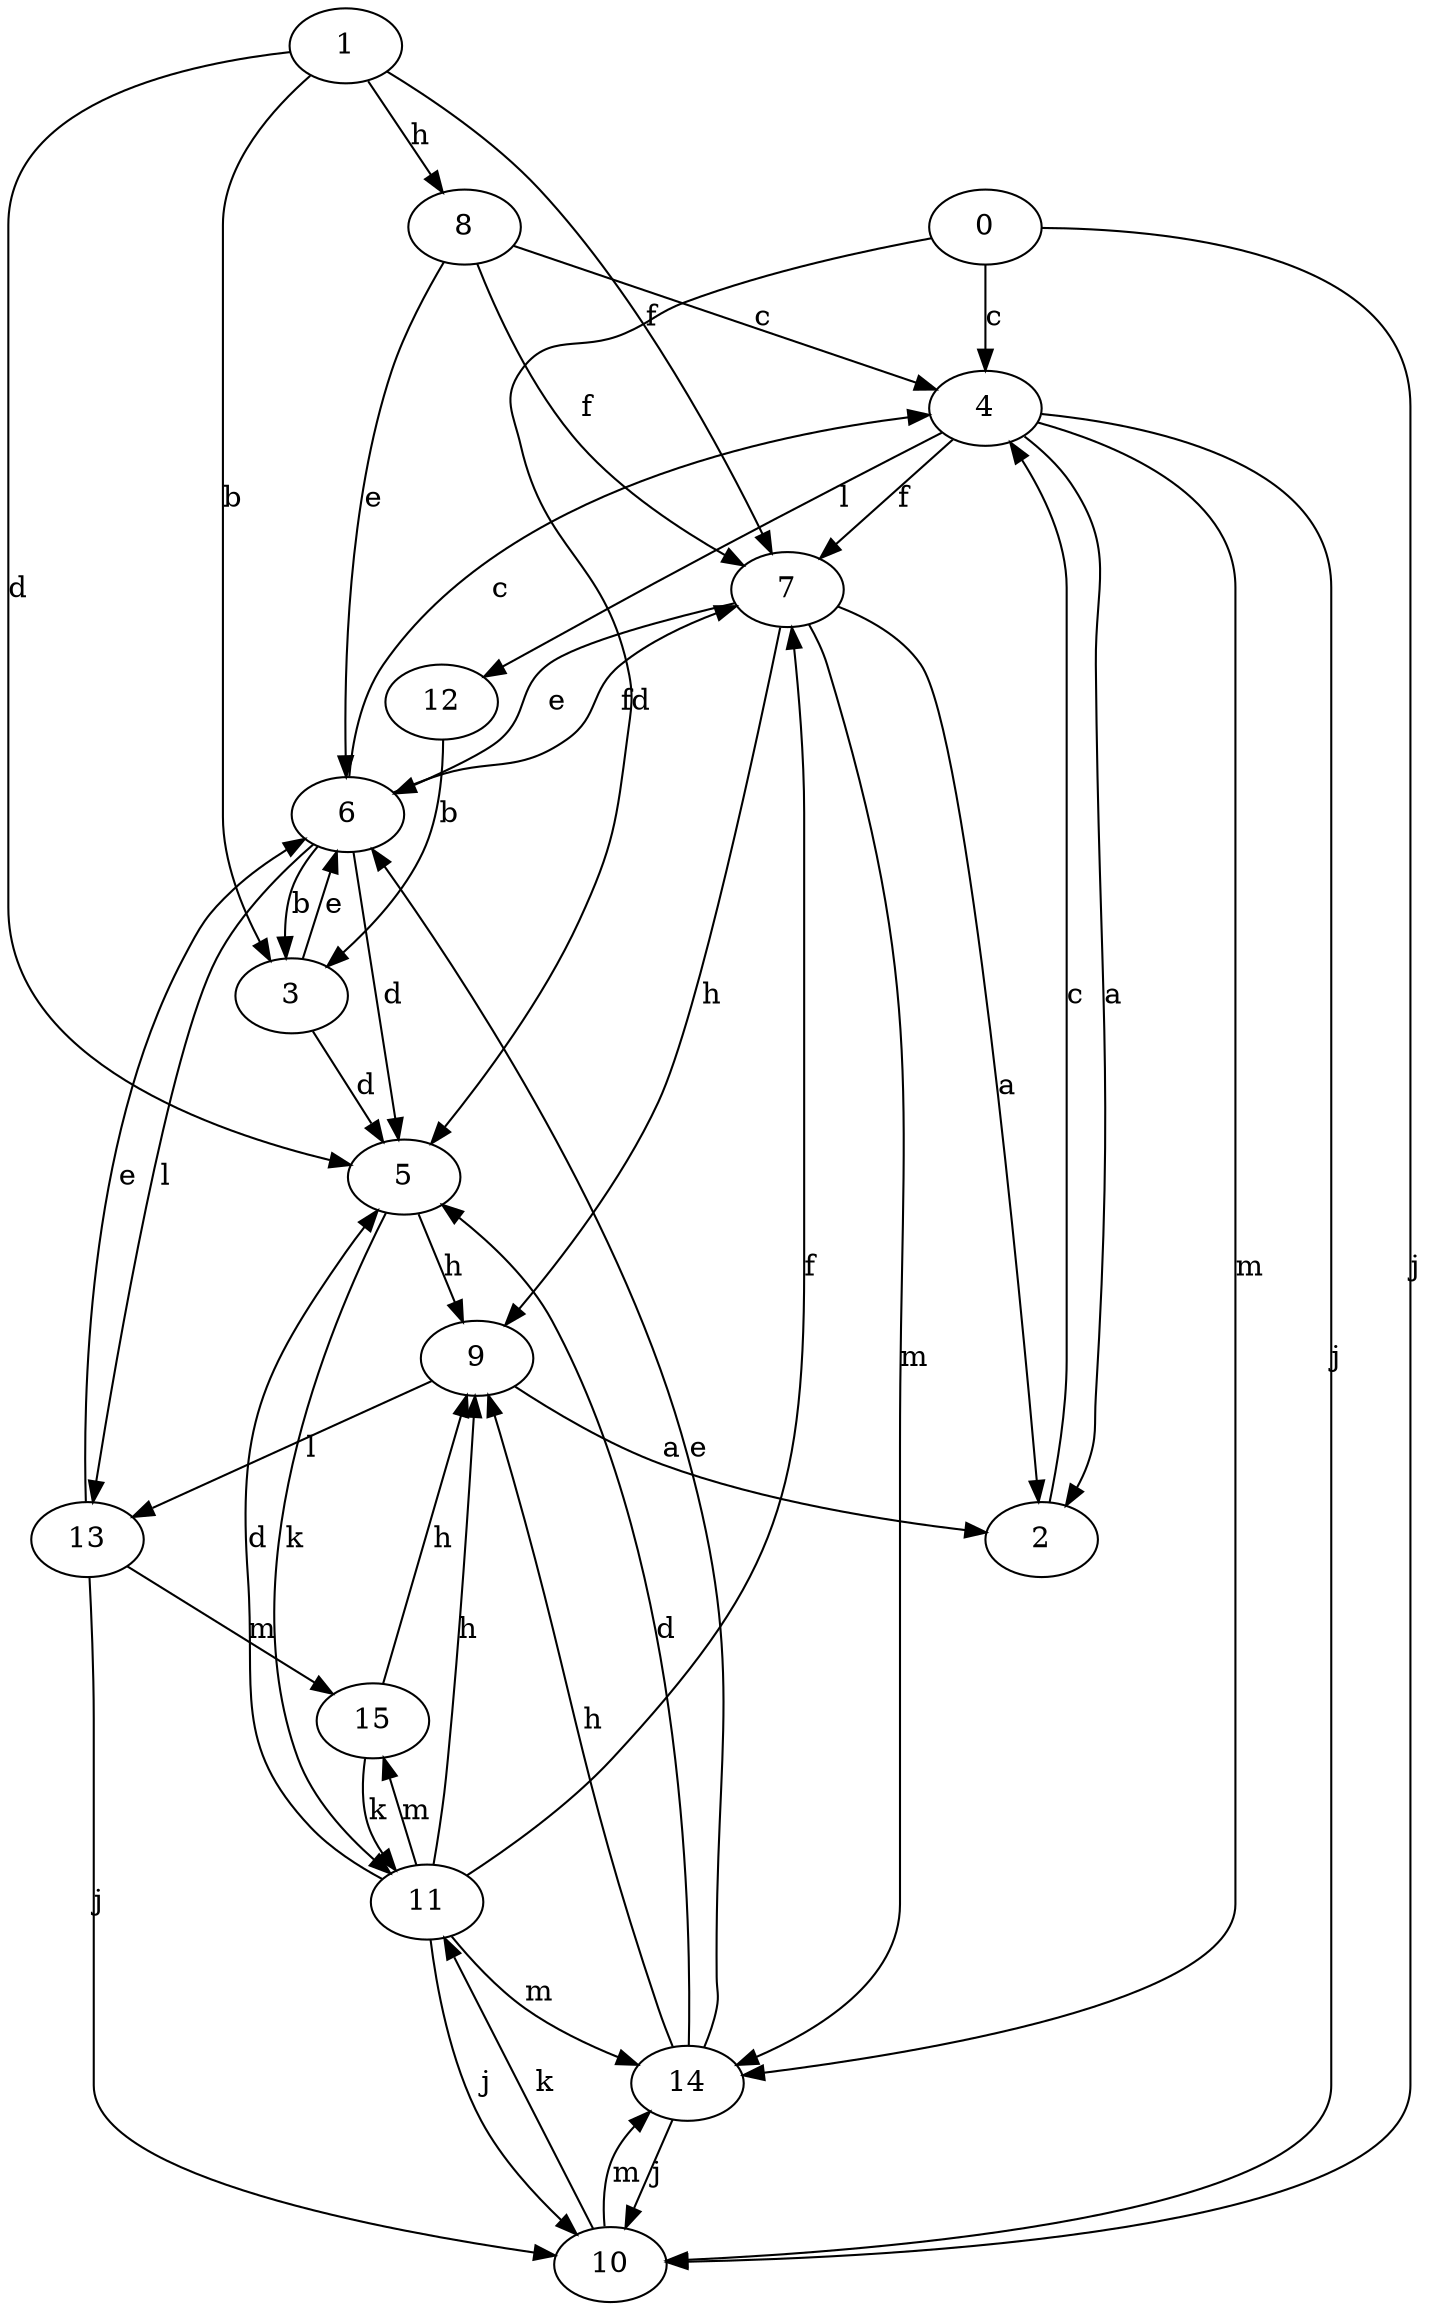 strict digraph  {
0;
1;
2;
3;
4;
5;
6;
7;
8;
9;
10;
11;
12;
13;
14;
15;
0 -> 4  [label=c];
0 -> 5  [label=d];
0 -> 10  [label=j];
1 -> 3  [label=b];
1 -> 5  [label=d];
1 -> 7  [label=f];
1 -> 8  [label=h];
2 -> 4  [label=c];
3 -> 5  [label=d];
3 -> 6  [label=e];
4 -> 2  [label=a];
4 -> 7  [label=f];
4 -> 10  [label=j];
4 -> 12  [label=l];
4 -> 14  [label=m];
5 -> 9  [label=h];
5 -> 11  [label=k];
6 -> 3  [label=b];
6 -> 4  [label=c];
6 -> 5  [label=d];
6 -> 7  [label=f];
6 -> 13  [label=l];
7 -> 2  [label=a];
7 -> 6  [label=e];
7 -> 9  [label=h];
7 -> 14  [label=m];
8 -> 4  [label=c];
8 -> 6  [label=e];
8 -> 7  [label=f];
9 -> 2  [label=a];
9 -> 13  [label=l];
10 -> 11  [label=k];
10 -> 14  [label=m];
11 -> 5  [label=d];
11 -> 7  [label=f];
11 -> 9  [label=h];
11 -> 10  [label=j];
11 -> 14  [label=m];
11 -> 15  [label=m];
12 -> 3  [label=b];
13 -> 6  [label=e];
13 -> 10  [label=j];
13 -> 15  [label=m];
14 -> 5  [label=d];
14 -> 6  [label=e];
14 -> 9  [label=h];
14 -> 10  [label=j];
15 -> 9  [label=h];
15 -> 11  [label=k];
}

